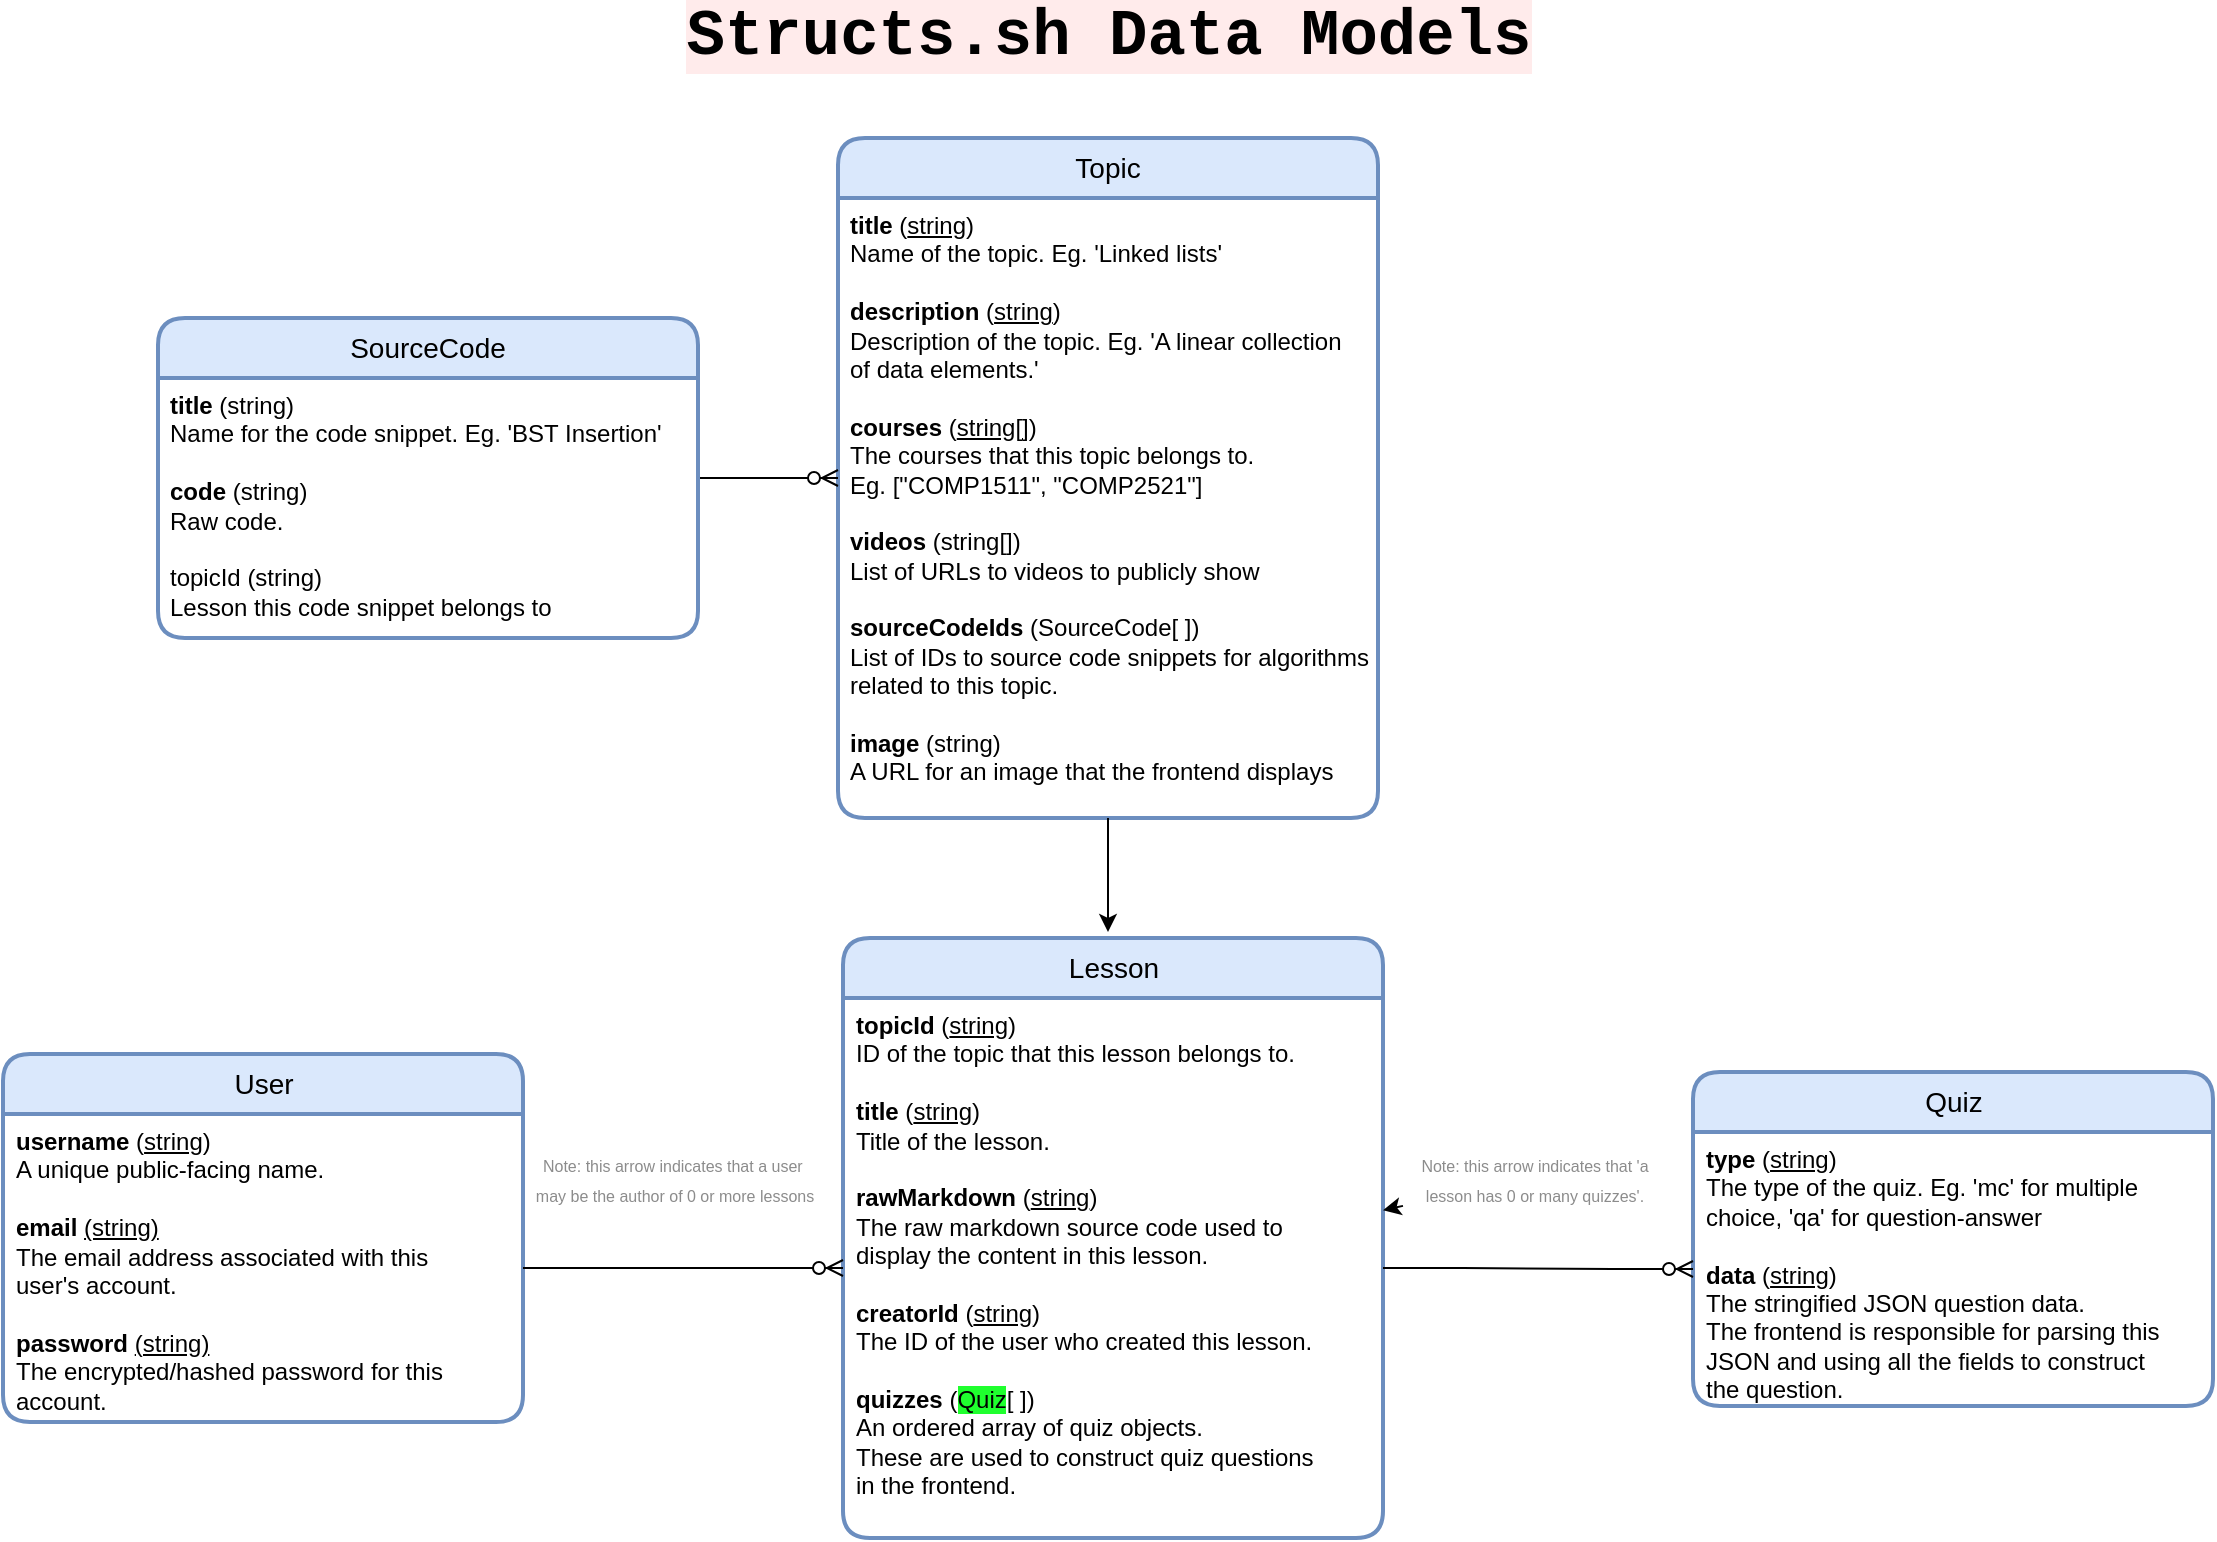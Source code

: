 <mxfile>
    <diagram id="R2lEEEUBdFMjLlhIrx00" name="Page-1">
        <mxGraphModel dx="2095" dy="2144" grid="1" gridSize="10" guides="1" tooltips="1" connect="1" arrows="1" fold="1" page="1" pageScale="1" pageWidth="850" pageHeight="1100" math="0" shadow="0" extFonts="Permanent Marker^https://fonts.googleapis.com/css?family=Permanent+Marker">
            <root>
                <mxCell id="0"/>
                <mxCell id="1" parent="0"/>
                <mxCell id="pDtJqAfcPCYP6tU8S-Co-5" value="&lt;b&gt;&lt;font style=&quot;font-size: 32px ; background-color: rgb(255 , 235 , 235)&quot; face=&quot;Courier New&quot;&gt;Structs.sh Data Models&lt;/font&gt;&lt;/b&gt;" style="text;html=1;align=center;verticalAlign=middle;resizable=0;points=[];autosize=1;strokeColor=none;fontFamily=Helvetica;" parent="1" vertex="1">
                    <mxGeometry x="-15" y="-60" width="440" height="20" as="geometry"/>
                </mxCell>
                <mxCell id="pDtJqAfcPCYP6tU8S-Co-45" value="Lesson" style="swimlane;childLayout=stackLayout;horizontal=1;startSize=30;horizontalStack=0;rounded=1;fontSize=14;fontStyle=0;strokeWidth=2;resizeParent=0;resizeLast=1;shadow=0;dashed=0;align=center;fontFamily=Helvetica;fillColor=#dae8fc;strokeColor=#6c8ebf;whiteSpace=wrap;" parent="1" vertex="1">
                    <mxGeometry x="72.5" y="400" width="270" height="300" as="geometry"/>
                </mxCell>
                <mxCell id="pDtJqAfcPCYP6tU8S-Co-46" value="&lt;b&gt;topicId&amp;nbsp;&lt;/b&gt;(&lt;u&gt;string&lt;/u&gt;)&lt;br&gt;ID of the topic that this lesson belongs to.&lt;b&gt;&lt;br&gt;&lt;br&gt;title&lt;/b&gt;&amp;nbsp;(&lt;u&gt;string&lt;/u&gt;)&lt;br&gt;Title of the lesson.&lt;br&gt;&lt;br&gt;&lt;b&gt;rawMarkdown&lt;/b&gt; (&lt;u&gt;string&lt;/u&gt;)&lt;br&gt;&lt;span&gt; &lt;/span&gt;The raw markdown source code used to&amp;nbsp;&lt;br&gt;&lt;span&gt; &lt;/span&gt;display the content in this lesson.&lt;br&gt;&lt;br&gt;&lt;b&gt;creatorId&lt;/b&gt; (&lt;u&gt;string&lt;/u&gt;)&lt;br&gt;&lt;span&gt; &lt;/span&gt;The ID of the user who created this lesson.&lt;br&gt;&lt;br&gt;&lt;b&gt;quizzes&amp;nbsp;&lt;/b&gt;(&lt;span style=&quot;background-color: rgb(31 , 255 , 46)&quot;&gt;Quiz&lt;/span&gt;[ ])&lt;br&gt;&lt;span&gt;&lt;span&gt; &lt;/span&gt;An ordered array of quiz objects.&lt;br&gt;&lt;span&gt; &lt;/span&gt;These are used to construct quiz questions&lt;br&gt;&lt;span&gt; &lt;/span&gt;in the frontend.&lt;br&gt;&lt;/span&gt;" style="align=left;strokeColor=none;fillColor=none;spacingLeft=4;fontSize=12;verticalAlign=top;resizable=0;rotatable=0;part=1;fontStyle=0;html=1;" parent="pDtJqAfcPCYP6tU8S-Co-45" vertex="1">
                    <mxGeometry y="30" width="270" height="270" as="geometry"/>
                </mxCell>
                <mxCell id="pDtJqAfcPCYP6tU8S-Co-47" value="User" style="swimlane;childLayout=stackLayout;horizontal=1;startSize=30;horizontalStack=0;rounded=1;fontSize=14;fontStyle=0;strokeWidth=2;resizeParent=0;resizeLast=1;shadow=0;dashed=0;align=center;fontFamily=Helvetica;fillColor=#dae8fc;strokeColor=#6c8ebf;whiteSpace=wrap;html=1;" parent="1" vertex="1">
                    <mxGeometry x="-347.5" y="458" width="260" height="184" as="geometry"/>
                </mxCell>
                <mxCell id="pDtJqAfcPCYP6tU8S-Co-48" value="&lt;b&gt;username &lt;/b&gt;(&lt;u&gt;string&lt;/u&gt;)&lt;br&gt;A unique public-facing name.&lt;br&gt;&lt;br&gt;&lt;b&gt;email&lt;/b&gt; &lt;u&gt;(string)&lt;/u&gt;&lt;br&gt;The email address associated with this &lt;br&gt;user's account.&lt;br&gt;&lt;br&gt;&lt;b&gt;password&lt;/b&gt; &lt;u&gt;(string)&lt;/u&gt;&lt;br&gt;The encrypted/hashed password for this &lt;br&gt;account." style="align=left;strokeColor=none;fillColor=none;spacingLeft=4;fontSize=12;verticalAlign=top;resizable=0;rotatable=0;part=1;fontStyle=0;html=1;" parent="pDtJqAfcPCYP6tU8S-Co-47" vertex="1">
                    <mxGeometry y="30" width="260" height="154" as="geometry"/>
                </mxCell>
                <mxCell id="pDtJqAfcPCYP6tU8S-Co-49" value="Quiz" style="swimlane;childLayout=stackLayout;horizontal=1;startSize=30;horizontalStack=0;rounded=1;fontSize=14;fontStyle=0;strokeWidth=2;resizeParent=0;resizeLast=1;shadow=0;dashed=0;align=center;fontFamily=Helvetica;fillColor=#dae8fc;strokeColor=#6c8ebf;whiteSpace=wrap;" parent="1" vertex="1">
                    <mxGeometry x="497.5" y="467" width="260" height="167" as="geometry"/>
                </mxCell>
                <mxCell id="pDtJqAfcPCYP6tU8S-Co-50" value="&lt;b&gt;type&amp;nbsp;&lt;/b&gt;(&lt;u&gt;string&lt;/u&gt;)&lt;br&gt;The type of the quiz. Eg. 'mc' for multiple&lt;br&gt;choice, 'qa' for question-answer&lt;br&gt;&lt;br&gt;&lt;b&gt;data&lt;/b&gt; (&lt;u&gt;string&lt;/u&gt;)&lt;br&gt;The stringified JSON question data.&amp;nbsp;&lt;br&gt;The frontend is responsible for parsing this&lt;br&gt;JSON and using all the fields to construct&lt;br&gt;the question." style="align=left;strokeColor=none;fillColor=none;spacingLeft=4;fontSize=12;verticalAlign=top;resizable=0;rotatable=0;part=1;fontStyle=0;html=1;" parent="pDtJqAfcPCYP6tU8S-Co-49" vertex="1">
                    <mxGeometry y="30" width="260" height="137" as="geometry"/>
                </mxCell>
                <mxCell id="8" value="" style="edgeStyle=none;html=1;" parent="1" source="pDtJqAfcPCYP6tU8S-Co-52" target="pDtJqAfcPCYP6tU8S-Co-46" edge="1">
                    <mxGeometry relative="1" as="geometry"/>
                </mxCell>
                <mxCell id="pDtJqAfcPCYP6tU8S-Co-52" value="&lt;font color=&quot;#8c8c8c&quot; style=&quot;font-size: 8px&quot;&gt;Note: this arrow indicates that 'a &lt;br&gt;lesson has 0 or many&amp;nbsp;quizzes'.&lt;/font&gt;" style="text;html=1;align=center;verticalAlign=middle;resizable=0;points=[];autosize=1;strokeColor=none;fontFamily=Helvetica;" parent="1" vertex="1">
                    <mxGeometry x="352.5" y="505" width="130" height="30" as="geometry"/>
                </mxCell>
                <mxCell id="pDtJqAfcPCYP6tU8S-Co-54" value="" style="edgeStyle=entityRelationEdgeStyle;fontSize=12;html=1;endArrow=ERzeroToMany;endFill=1;fontFamily=Helvetica;exitX=1;exitY=0.5;exitDx=0;exitDy=0;entryX=0;entryY=0.5;entryDx=0;entryDy=0;" parent="1" source="pDtJqAfcPCYP6tU8S-Co-46" target="pDtJqAfcPCYP6tU8S-Co-50" edge="1">
                    <mxGeometry width="100" height="100" relative="1" as="geometry">
                        <mxPoint x="402.5" y="670" as="sourcePoint"/>
                        <mxPoint x="502.5" y="570" as="targetPoint"/>
                    </mxGeometry>
                </mxCell>
                <mxCell id="pDtJqAfcPCYP6tU8S-Co-56" value="&lt;font color=&quot;#8c8c8c&quot; style=&quot;font-size: 8px&quot;&gt;Note: this arrow indicates that a user&amp;nbsp;&lt;br&gt;may be the author of 0 or more lessons&lt;br&gt;&lt;/font&gt;" style="text;html=1;align=center;verticalAlign=middle;resizable=0;points=[];autosize=1;strokeColor=none;fontFamily=Helvetica;" parent="1" vertex="1">
                    <mxGeometry x="-87.5" y="500" width="150" height="40" as="geometry"/>
                </mxCell>
                <mxCell id="pDtJqAfcPCYP6tU8S-Co-57" value="" style="edgeStyle=entityRelationEdgeStyle;fontSize=12;html=1;endArrow=ERzeroToMany;endFill=1;fontFamily=Helvetica;exitX=1;exitY=0.5;exitDx=0;exitDy=0;entryX=0;entryY=0.5;entryDx=0;entryDy=0;" parent="1" source="pDtJqAfcPCYP6tU8S-Co-48" target="pDtJqAfcPCYP6tU8S-Co-46" edge="1">
                    <mxGeometry width="100" height="100" relative="1" as="geometry">
                        <mxPoint x="-147.5" y="660.0" as="sourcePoint"/>
                        <mxPoint x="32.5" y="660.0" as="targetPoint"/>
                    </mxGeometry>
                </mxCell>
                <mxCell id="3gnUhOIzBem_3RRkfq2S-1" value="Topic" style="swimlane;childLayout=stackLayout;horizontal=1;startSize=30;horizontalStack=0;rounded=1;fontSize=14;fontStyle=0;strokeWidth=2;resizeParent=0;resizeLast=1;shadow=0;dashed=0;align=center;fontFamily=Helvetica;fillColor=#dae8fc;strokeColor=#6c8ebf;whiteSpace=wrap;" parent="1" vertex="1">
                    <mxGeometry x="70" width="270" height="340" as="geometry"/>
                </mxCell>
                <mxCell id="3gnUhOIzBem_3RRkfq2S-2" value="&lt;span style=&quot;white-space: pre&quot;&gt;&lt;b&gt;title &lt;/b&gt;(&lt;u&gt;string&lt;/u&gt;)&lt;b&gt;&lt;br&gt;&lt;/b&gt;Name of the topic. Eg. 'Linked lists'&lt;b&gt;&lt;br&gt;&lt;br&gt;description&lt;/b&gt; (&lt;u&gt;string&lt;/u&gt;)&lt;br&gt;Description of the topic. Eg. 'A linear collection&lt;br&gt;of data elements.'&lt;br&gt;&lt;br&gt;&lt;b&gt;courses&lt;/b&gt; (&lt;u&gt;string[]&lt;/u&gt;)&lt;br&gt;The courses that this topic belongs to.&lt;br&gt;Eg. [&quot;COMP1511&quot;, &quot;COMP2521&quot;]&lt;br&gt;&lt;br&gt;&lt;b&gt;videos&lt;/b&gt; (string[])&lt;br&gt;List of URLs to videos to publicly show&lt;br&gt;&lt;br&gt;&lt;b&gt;sourceCodeIds&lt;/b&gt; (SourceCode[ ])&lt;br&gt;List of IDs to source code snippets for algorithms&lt;br&gt;related to this topic.&lt;br&gt;&lt;br&gt;&lt;b&gt;image&lt;/b&gt; (string)&lt;br&gt;A URL for an image that the frontend displays&lt;br&gt;&lt;/span&gt;" style="align=left;strokeColor=none;fillColor=none;spacingLeft=4;fontSize=12;verticalAlign=top;resizable=0;rotatable=0;part=1;fontStyle=0;html=1;" parent="3gnUhOIzBem_3RRkfq2S-1" vertex="1">
                    <mxGeometry y="30" width="270" height="310" as="geometry"/>
                </mxCell>
                <mxCell id="3gnUhOIzBem_3RRkfq2S-3" style="edgeStyle=orthogonalEdgeStyle;rounded=0;orthogonalLoop=1;jettySize=auto;html=1;" parent="1" source="3gnUhOIzBem_3RRkfq2S-2" edge="1">
                    <mxGeometry relative="1" as="geometry">
                        <mxPoint x="205" y="397" as="targetPoint"/>
                    </mxGeometry>
                </mxCell>
                <mxCell id="7" style="edgeStyle=none;html=1;entryX=0;entryY=0.5;entryDx=0;entryDy=0;endArrow=ERzeroToMany;endFill=1;" parent="1" source="5" target="3gnUhOIzBem_3RRkfq2S-1" edge="1">
                    <mxGeometry relative="1" as="geometry"/>
                </mxCell>
                <mxCell id="5" value="SourceCode" style="swimlane;childLayout=stackLayout;horizontal=1;startSize=30;horizontalStack=0;rounded=1;fontSize=14;fontStyle=0;strokeWidth=2;resizeParent=0;resizeLast=1;shadow=0;dashed=0;align=center;fontFamily=Helvetica;fillColor=#dae8fc;strokeColor=#6c8ebf;whiteSpace=wrap;" parent="1" vertex="1">
                    <mxGeometry x="-270" y="90" width="270" height="160" as="geometry"/>
                </mxCell>
                <mxCell id="6" value="&lt;span style=&quot;white-space: pre&quot;&gt;&lt;b&gt;title &lt;/b&gt;(string)&lt;br&gt;Name for the code snippet. Eg. 'BST Insertion'&lt;b&gt;&lt;br&gt;&lt;/b&gt;&lt;br&gt;&lt;b&gt;code&lt;/b&gt; (string)&lt;br&gt;Raw code.&lt;br/&gt;&lt;br/&gt;topicId (string)&lt;br/&gt;Lesson this code snippet belongs to&lt;br&gt;&lt;/span&gt;" style="align=left;strokeColor=none;fillColor=none;spacingLeft=4;fontSize=12;verticalAlign=top;resizable=0;rotatable=0;part=1;fontStyle=0;html=1;" parent="5" vertex="1">
                    <mxGeometry y="30" width="270" height="130" as="geometry"/>
                </mxCell>
            </root>
        </mxGraphModel>
    </diagram>
</mxfile>